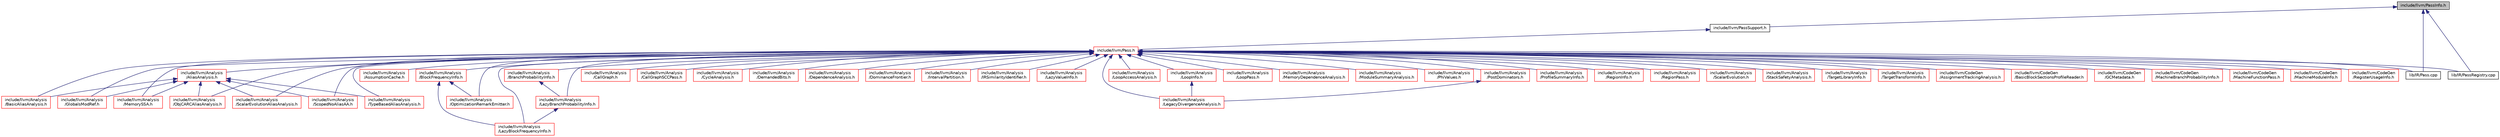digraph "include/llvm/PassInfo.h"
{
 // LATEX_PDF_SIZE
  bgcolor="transparent";
  edge [fontname="Helvetica",fontsize="10",labelfontname="Helvetica",labelfontsize="10"];
  node [fontname="Helvetica",fontsize="10",shape=record];
  Node1 [label="include/llvm/PassInfo.h",height=0.2,width=0.4,color="black", fillcolor="grey75", style="filled", fontcolor="black",tooltip=" "];
  Node1 -> Node2 [dir="back",color="midnightblue",fontsize="10",style="solid",fontname="Helvetica"];
  Node2 [label="include/llvm/PassSupport.h",height=0.2,width=0.4,color="black",URL="$PassSupport_8h.html",tooltip=" "];
  Node2 -> Node3 [dir="back",color="midnightblue",fontsize="10",style="solid",fontname="Helvetica"];
  Node3 [label="include/llvm/Pass.h",height=0.2,width=0.4,color="red",URL="$Pass_8h.html",tooltip=" "];
  Node3 -> Node4 [dir="back",color="midnightblue",fontsize="10",style="solid",fontname="Helvetica"];
  Node4 [label="include/llvm/Analysis\l/AliasAnalysis.h",height=0.2,width=0.4,color="red",URL="$AliasAnalysis_8h.html",tooltip=" "];
  Node4 -> Node5 [dir="back",color="midnightblue",fontsize="10",style="solid",fontname="Helvetica"];
  Node5 [label="include/llvm/Analysis\l/BasicAliasAnalysis.h",height=0.2,width=0.4,color="red",URL="$BasicAliasAnalysis_8h.html",tooltip=" "];
  Node4 -> Node29 [dir="back",color="midnightblue",fontsize="10",style="solid",fontname="Helvetica"];
  Node29 [label="include/llvm/Analysis\l/GlobalsModRef.h",height=0.2,width=0.4,color="red",URL="$GlobalsModRef_8h.html",tooltip=" "];
  Node4 -> Node73 [dir="back",color="midnightblue",fontsize="10",style="solid",fontname="Helvetica"];
  Node73 [label="include/llvm/Analysis\l/MemorySSA.h",height=0.2,width=0.4,color="red",URL="$MemorySSA_8h.html",tooltip=" "];
  Node4 -> Node106 [dir="back",color="midnightblue",fontsize="10",style="solid",fontname="Helvetica"];
  Node106 [label="include/llvm/Analysis\l/ObjCARCAliasAnalysis.h",height=0.2,width=0.4,color="red",URL="$ObjCARCAliasAnalysis_8h.html",tooltip=" "];
  Node4 -> Node109 [dir="back",color="midnightblue",fontsize="10",style="solid",fontname="Helvetica"];
  Node109 [label="include/llvm/Analysis\l/ScalarEvolutionAliasAnalysis.h",height=0.2,width=0.4,color="red",URL="$ScalarEvolutionAliasAnalysis_8h.html",tooltip=" "];
  Node4 -> Node111 [dir="back",color="midnightblue",fontsize="10",style="solid",fontname="Helvetica"];
  Node111 [label="include/llvm/Analysis\l/ScopedNoAliasAA.h",height=0.2,width=0.4,color="red",URL="$ScopedNoAliasAA_8h.html",tooltip=" "];
  Node4 -> Node113 [dir="back",color="midnightblue",fontsize="10",style="solid",fontname="Helvetica"];
  Node113 [label="include/llvm/Analysis\l/TypeBasedAliasAnalysis.h",height=0.2,width=0.4,color="red",URL="$TypeBasedAliasAnalysis_8h.html",tooltip=" "];
  Node3 -> Node207 [dir="back",color="midnightblue",fontsize="10",style="solid",fontname="Helvetica"];
  Node207 [label="include/llvm/Analysis\l/AssumptionCache.h",height=0.2,width=0.4,color="red",URL="$AssumptionCache_8h.html",tooltip=" "];
  Node3 -> Node5 [dir="back",color="midnightblue",fontsize="10",style="solid",fontname="Helvetica"];
  Node3 -> Node266 [dir="back",color="midnightblue",fontsize="10",style="solid",fontname="Helvetica"];
  Node266 [label="include/llvm/Analysis\l/BlockFrequencyInfo.h",height=0.2,width=0.4,color="red",URL="$BlockFrequencyInfo_8h.html",tooltip=" "];
  Node266 -> Node277 [dir="back",color="midnightblue",fontsize="10",style="solid",fontname="Helvetica"];
  Node277 [label="include/llvm/Analysis\l/LazyBlockFrequencyInfo.h",height=0.2,width=0.4,color="red",URL="$LazyBlockFrequencyInfo_8h.html",tooltip=" "];
  Node266 -> Node283 [dir="back",color="midnightblue",fontsize="10",style="solid",fontname="Helvetica"];
  Node283 [label="include/llvm/Analysis\l/OptimizationRemarkEmitter.h",height=0.2,width=0.4,color="red",URL="$OptimizationRemarkEmitter_8h.html",tooltip=" "];
  Node3 -> Node386 [dir="back",color="midnightblue",fontsize="10",style="solid",fontname="Helvetica"];
  Node386 [label="include/llvm/Analysis\l/BranchProbabilityInfo.h",height=0.2,width=0.4,color="red",URL="$BranchProbabilityInfo_8h.html",tooltip=" "];
  Node386 -> Node387 [dir="back",color="midnightblue",fontsize="10",style="solid",fontname="Helvetica"];
  Node387 [label="include/llvm/Analysis\l/LazyBranchProbabilityInfo.h",height=0.2,width=0.4,color="red",URL="$LazyBranchProbabilityInfo_8h.html",tooltip=" "];
  Node387 -> Node277 [dir="back",color="midnightblue",fontsize="10",style="solid",fontname="Helvetica"];
  Node3 -> Node397 [dir="back",color="midnightblue",fontsize="10",style="solid",fontname="Helvetica"];
  Node397 [label="include/llvm/Analysis\l/CallGraph.h",height=0.2,width=0.4,color="red",URL="$CallGraph_8h.html",tooltip=" "];
  Node3 -> Node411 [dir="back",color="midnightblue",fontsize="10",style="solid",fontname="Helvetica"];
  Node411 [label="include/llvm/Analysis\l/CallGraphSCCPass.h",height=0.2,width=0.4,color="red",URL="$CallGraphSCCPass_8h.html",tooltip=" "];
  Node3 -> Node420 [dir="back",color="midnightblue",fontsize="10",style="solid",fontname="Helvetica"];
  Node420 [label="include/llvm/Analysis\l/CycleAnalysis.h",height=0.2,width=0.4,color="red",URL="$CycleAnalysis_8h.html",tooltip=" "];
  Node3 -> Node424 [dir="back",color="midnightblue",fontsize="10",style="solid",fontname="Helvetica"];
  Node424 [label="include/llvm/Analysis\l/DemandedBits.h",height=0.2,width=0.4,color="red",URL="$DemandedBits_8h.html",tooltip=" "];
  Node3 -> Node427 [dir="back",color="midnightblue",fontsize="10",style="solid",fontname="Helvetica"];
  Node427 [label="include/llvm/Analysis\l/DependenceAnalysis.h",height=0.2,width=0.4,color="red",URL="$DependenceAnalysis_8h.html",tooltip=" "];
  Node3 -> Node434 [dir="back",color="midnightblue",fontsize="10",style="solid",fontname="Helvetica"];
  Node434 [label="include/llvm/Analysis\l/DominanceFrontier.h",height=0.2,width=0.4,color="red",URL="$DominanceFrontier_8h.html",tooltip=" "];
  Node3 -> Node29 [dir="back",color="midnightblue",fontsize="10",style="solid",fontname="Helvetica"];
  Node3 -> Node448 [dir="back",color="midnightblue",fontsize="10",style="solid",fontname="Helvetica"];
  Node448 [label="include/llvm/Analysis\l/IntervalPartition.h",height=0.2,width=0.4,color="red",URL="$IntervalPartition_8h.html",tooltip=" "];
  Node3 -> Node451 [dir="back",color="midnightblue",fontsize="10",style="solid",fontname="Helvetica"];
  Node451 [label="include/llvm/Analysis\l/IRSimilarityIdentifier.h",height=0.2,width=0.4,color="red",URL="$IRSimilarityIdentifier_8h.html",tooltip=" "];
  Node3 -> Node277 [dir="back",color="midnightblue",fontsize="10",style="solid",fontname="Helvetica"];
  Node3 -> Node387 [dir="back",color="midnightblue",fontsize="10",style="solid",fontname="Helvetica"];
  Node3 -> Node454 [dir="back",color="midnightblue",fontsize="10",style="solid",fontname="Helvetica"];
  Node454 [label="include/llvm/Analysis\l/LazyValueInfo.h",height=0.2,width=0.4,color="red",URL="$LazyValueInfo_8h.html",tooltip=" "];
  Node3 -> Node455 [dir="back",color="midnightblue",fontsize="10",style="solid",fontname="Helvetica"];
  Node455 [label="include/llvm/Analysis\l/LegacyDivergenceAnalysis.h",height=0.2,width=0.4,color="red",URL="$LegacyDivergenceAnalysis_8h.html",tooltip=" "];
  Node3 -> Node464 [dir="back",color="midnightblue",fontsize="10",style="solid",fontname="Helvetica"];
  Node464 [label="include/llvm/Analysis\l/LoopAccessAnalysis.h",height=0.2,width=0.4,color="red",URL="$LoopAccessAnalysis_8h.html",tooltip=" "];
  Node3 -> Node505 [dir="back",color="midnightblue",fontsize="10",style="solid",fontname="Helvetica"];
  Node505 [label="include/llvm/Analysis\l/LoopInfo.h",height=0.2,width=0.4,color="red",URL="$LoopInfo_8h.html",tooltip=" "];
  Node505 -> Node455 [dir="back",color="midnightblue",fontsize="10",style="solid",fontname="Helvetica"];
  Node3 -> Node590 [dir="back",color="midnightblue",fontsize="10",style="solid",fontname="Helvetica"];
  Node590 [label="include/llvm/Analysis\l/LoopPass.h",height=0.2,width=0.4,color="red",URL="$LoopPass_8h.html",tooltip=" "];
  Node3 -> Node593 [dir="back",color="midnightblue",fontsize="10",style="solid",fontname="Helvetica"];
  Node593 [label="include/llvm/Analysis\l/MemoryDependenceAnalysis.h",height=0.2,width=0.4,color="red",URL="$MemoryDependenceAnalysis_8h.html",tooltip=" "];
  Node3 -> Node73 [dir="back",color="midnightblue",fontsize="10",style="solid",fontname="Helvetica"];
  Node3 -> Node595 [dir="back",color="midnightblue",fontsize="10",style="solid",fontname="Helvetica"];
  Node595 [label="include/llvm/Analysis\l/ModuleSummaryAnalysis.h",height=0.2,width=0.4,color="red",URL="$ModuleSummaryAnalysis_8h.html",tooltip=" "];
  Node3 -> Node106 [dir="back",color="midnightblue",fontsize="10",style="solid",fontname="Helvetica"];
  Node3 -> Node283 [dir="back",color="midnightblue",fontsize="10",style="solid",fontname="Helvetica"];
  Node3 -> Node600 [dir="back",color="midnightblue",fontsize="10",style="solid",fontname="Helvetica"];
  Node600 [label="include/llvm/Analysis\l/PhiValues.h",height=0.2,width=0.4,color="red",URL="$PhiValues_8h.html",tooltip=" "];
  Node3 -> Node602 [dir="back",color="midnightblue",fontsize="10",style="solid",fontname="Helvetica"];
  Node602 [label="include/llvm/Analysis\l/PostDominators.h",height=0.2,width=0.4,color="red",URL="$PostDominators_8h.html",tooltip=" "];
  Node602 -> Node455 [dir="back",color="midnightblue",fontsize="10",style="solid",fontname="Helvetica"];
  Node3 -> Node607 [dir="back",color="midnightblue",fontsize="10",style="solid",fontname="Helvetica"];
  Node607 [label="include/llvm/Analysis\l/ProfileSummaryInfo.h",height=0.2,width=0.4,color="red",URL="$ProfileSummaryInfo_8h.html",tooltip=" "];
  Node3 -> Node618 [dir="back",color="midnightblue",fontsize="10",style="solid",fontname="Helvetica"];
  Node618 [label="include/llvm/Analysis\l/RegionInfo.h",height=0.2,width=0.4,color="red",URL="$RegionInfo_8h.html",tooltip=" "];
  Node3 -> Node621 [dir="back",color="midnightblue",fontsize="10",style="solid",fontname="Helvetica"];
  Node621 [label="include/llvm/Analysis\l/RegionPass.h",height=0.2,width=0.4,color="red",URL="$RegionPass_8h.html",tooltip=" "];
  Node3 -> Node622 [dir="back",color="midnightblue",fontsize="10",style="solid",fontname="Helvetica"];
  Node622 [label="include/llvm/Analysis\l/ScalarEvolution.h",height=0.2,width=0.4,color="red",URL="$ScalarEvolution_8h.html",tooltip=" "];
  Node3 -> Node109 [dir="back",color="midnightblue",fontsize="10",style="solid",fontname="Helvetica"];
  Node3 -> Node111 [dir="back",color="midnightblue",fontsize="10",style="solid",fontname="Helvetica"];
  Node3 -> Node631 [dir="back",color="midnightblue",fontsize="10",style="solid",fontname="Helvetica"];
  Node631 [label="include/llvm/Analysis\l/StackSafetyAnalysis.h",height=0.2,width=0.4,color="red",URL="$StackSafetyAnalysis_8h.html",tooltip=" "];
  Node3 -> Node632 [dir="back",color="midnightblue",fontsize="10",style="solid",fontname="Helvetica"];
  Node632 [label="include/llvm/Analysis\l/TargetLibraryInfo.h",height=0.2,width=0.4,color="red",URL="$TargetLibraryInfo_8h.html",tooltip=" "];
  Node3 -> Node674 [dir="back",color="midnightblue",fontsize="10",style="solid",fontname="Helvetica"];
  Node674 [label="include/llvm/Analysis\l/TargetTransformInfo.h",height=0.2,width=0.4,color="red",URL="$TargetTransformInfo_8h.html",tooltip=" "];
  Node3 -> Node113 [dir="back",color="midnightblue",fontsize="10",style="solid",fontname="Helvetica"];
  Node3 -> Node740 [dir="back",color="midnightblue",fontsize="10",style="solid",fontname="Helvetica"];
  Node740 [label="include/llvm/CodeGen\l/AssignmentTrackingAnalysis.h",height=0.2,width=0.4,color="red",URL="$AssignmentTrackingAnalysis_8h.html",tooltip=" "];
  Node3 -> Node744 [dir="back",color="midnightblue",fontsize="10",style="solid",fontname="Helvetica"];
  Node744 [label="include/llvm/CodeGen\l/BasicBlockSectionsProfileReader.h",height=0.2,width=0.4,color="red",URL="$BasicBlockSectionsProfileReader_8h.html",tooltip=" "];
  Node3 -> Node747 [dir="back",color="midnightblue",fontsize="10",style="solid",fontname="Helvetica"];
  Node747 [label="include/llvm/CodeGen\l/GCMetadata.h",height=0.2,width=0.4,color="red",URL="$GCMetadata_8h.html",tooltip=" "];
  Node3 -> Node752 [dir="back",color="midnightblue",fontsize="10",style="solid",fontname="Helvetica"];
  Node752 [label="include/llvm/CodeGen\l/MachineBranchProbabilityInfo.h",height=0.2,width=0.4,color="red",URL="$MachineBranchProbabilityInfo_8h.html",tooltip=" "];
  Node3 -> Node758 [dir="back",color="midnightblue",fontsize="10",style="solid",fontname="Helvetica"];
  Node758 [label="include/llvm/CodeGen\l/MachineFunctionPass.h",height=0.2,width=0.4,color="red",URL="$MachineFunctionPass_8h.html",tooltip=" "];
  Node3 -> Node1574 [dir="back",color="midnightblue",fontsize="10",style="solid",fontname="Helvetica"];
  Node1574 [label="include/llvm/CodeGen\l/MachineModuleInfo.h",height=0.2,width=0.4,color="red",URL="$MachineModuleInfo_8h.html",tooltip=" "];
  Node3 -> Node1591 [dir="back",color="midnightblue",fontsize="10",style="solid",fontname="Helvetica"];
  Node1591 [label="include/llvm/CodeGen\l/RegisterUsageInfo.h",height=0.2,width=0.4,color="red",URL="$RegisterUsageInfo_8h.html",tooltip=" "];
  Node3 -> Node1655 [dir="back",color="midnightblue",fontsize="10",style="solid",fontname="Helvetica"];
  Node1655 [label="lib/IR/Pass.cpp",height=0.2,width=0.4,color="black",URL="$Pass_8cpp.html",tooltip=" "];
  Node3 -> Node1673 [dir="back",color="midnightblue",fontsize="10",style="solid",fontname="Helvetica"];
  Node1673 [label="lib/IR/PassRegistry.cpp",height=0.2,width=0.4,color="black",URL="$PassRegistry_8cpp.html",tooltip=" "];
  Node1 -> Node1655 [dir="back",color="midnightblue",fontsize="10",style="solid",fontname="Helvetica"];
  Node1 -> Node1673 [dir="back",color="midnightblue",fontsize="10",style="solid",fontname="Helvetica"];
}

